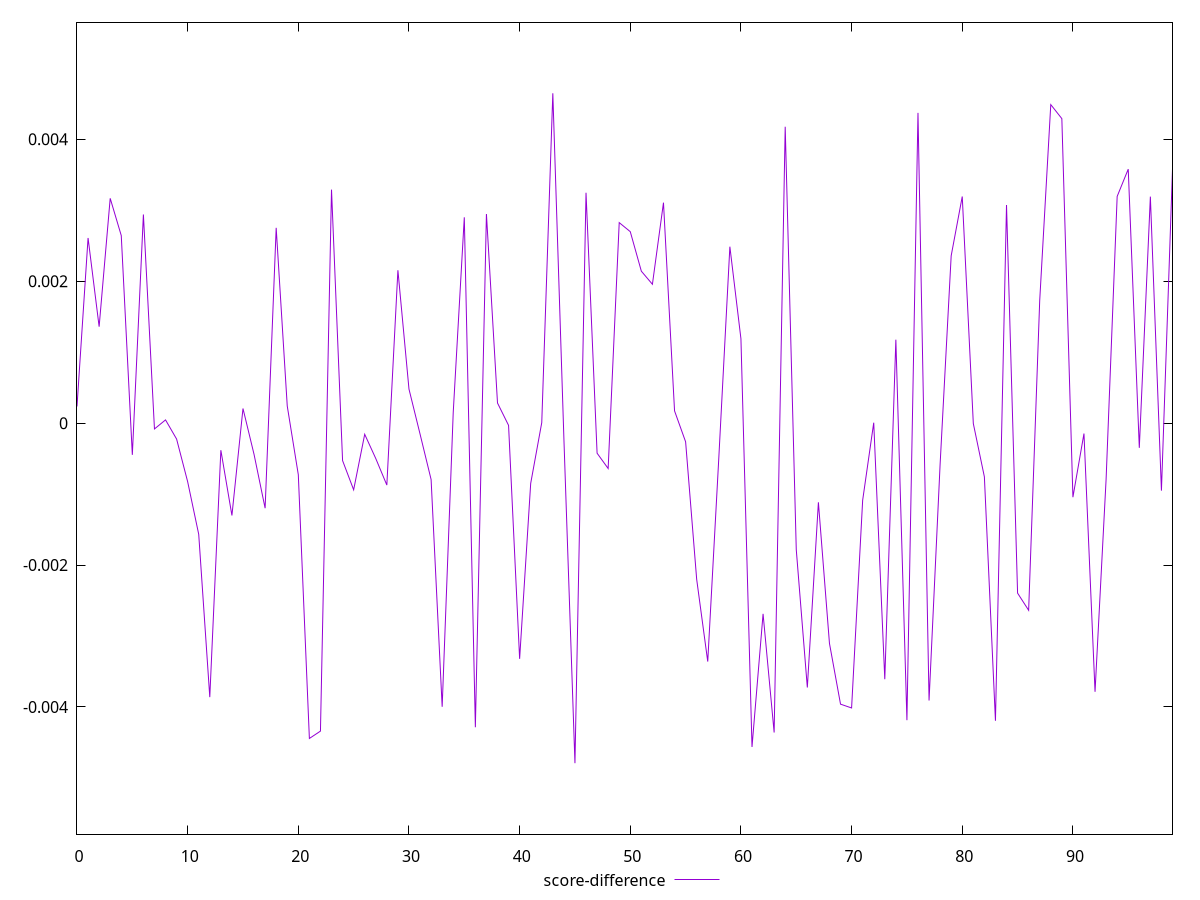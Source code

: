 reset

$scoreDifference <<EOF
0 0.00023555251587115134
1 0.0026096520507406518
2 0.001359266560058081
3 0.003168320164251448
4 0.002643381767280406
5 -0.00044729944312943415
6 0.0029404069259436616
7 -0.00008172488083674212
8 0.000045556955907855023
9 -0.00022411640530933807
10 -0.0008257630464859056
11 -0.001567040317653673
12 -0.003861450760773266
13 -0.00038138879464477693
14 -0.0013014707845331874
15 0.00020618960925694596
16 -0.00044070291954950713
17 -0.0011986450348156485
18 0.0027522684880229575
19 0.00024115592782630868
20 -0.0007269451446544339
21 -0.0044437423193642855
22 -0.004340356462089662
23 0.003290893576033349
24 -0.0005277960476269272
25 -0.0009395814716813833
26 -0.00015714397219684928
27 -0.000498892401938178
28 -0.0008727454243994681
29 0.0021548984999372744
30 0.0004804392725761275
31 -0.00015301663295402834
32 -0.0007945655936176244
33 -0.003997621103117355
34 0.00015232494009970177
35 0.00290069150830774
36 -0.004286103857436385
37 0.002947522813742942
38 0.00028378128537726033
39 -0.000031170145270931204
40 -0.0033216838744958843
41 -0.0008492086682811428
42 0.0000072193444854429245
43 0.004649145168797053
44 -0.00021519997968105775
45 -0.004792163775328234
46 0.003246511292148202
47 -0.00042359703530958637
48 -0.0006392736846232983
49 0.002826061470055319
50 0.0026982439765299016
51 0.0021414576394385154
52 0.001957087294445381
53 0.003107325634560121
54 0.000172663010930163
55 -0.0002630374886721798
56 -0.0022010924424254175
57 -0.00336027657708049
58 -0.0004903585542926914
59 0.002486874663366778
60 0.0011888778158870017
61 -0.004563518748978479
62 -0.002687741062235627
63 -0.004360235917728106
64 0.004177360209494441
65 -0.001782814447217257
66 -0.0037258712486690215
67 -0.0011158252696050752
68 -0.00310418764570633
69 -0.003960241743915294
70 -0.004014072165331173
71 -0.0010866529336236996
72 0.000006341959983335865
73 -0.00360895201388739
74 0.0011759756368397434
75 -0.004186738070611151
76 0.004372748010443683
77 -0.003909428475815491
78 -0.0005789274429925384
79 0.002358903736054463
80 0.003193884724438878
81 -0.000005897990663639163
82 -0.000756809624812671
83 -0.004194625547736891
84 0.0030738829274181145
85 -0.0023954023782723766
86 -0.0026374973693175097
87 0.0017282946765450058
88 0.0044889832290718745
89 0.0042914922199635
90 -0.0010437633900950982
91 -0.00014673798596454013
92 -0.0037864401075271004
93 -0.0007908865804093779
94 0.003195436587699496
95 0.003579413034361989
96 -0.00034780497970160473
97 0.003192419063529295
98 -0.0009515316234613436
99 0.0035804023821593423
EOF

set key outside below
set xrange [0:99]
set yrange [-0.005792163775328234:0.005649145168797053]
set trange [-0.005792163775328234:0.005649145168797053]
set terminal svg size 640, 500 enhanced background rgb 'white'
set output "report_00008_2021-01-22T20:58:29.167/interactive/samples/pages/score-difference/values.svg"

plot $scoreDifference title "score-difference" with line

reset
